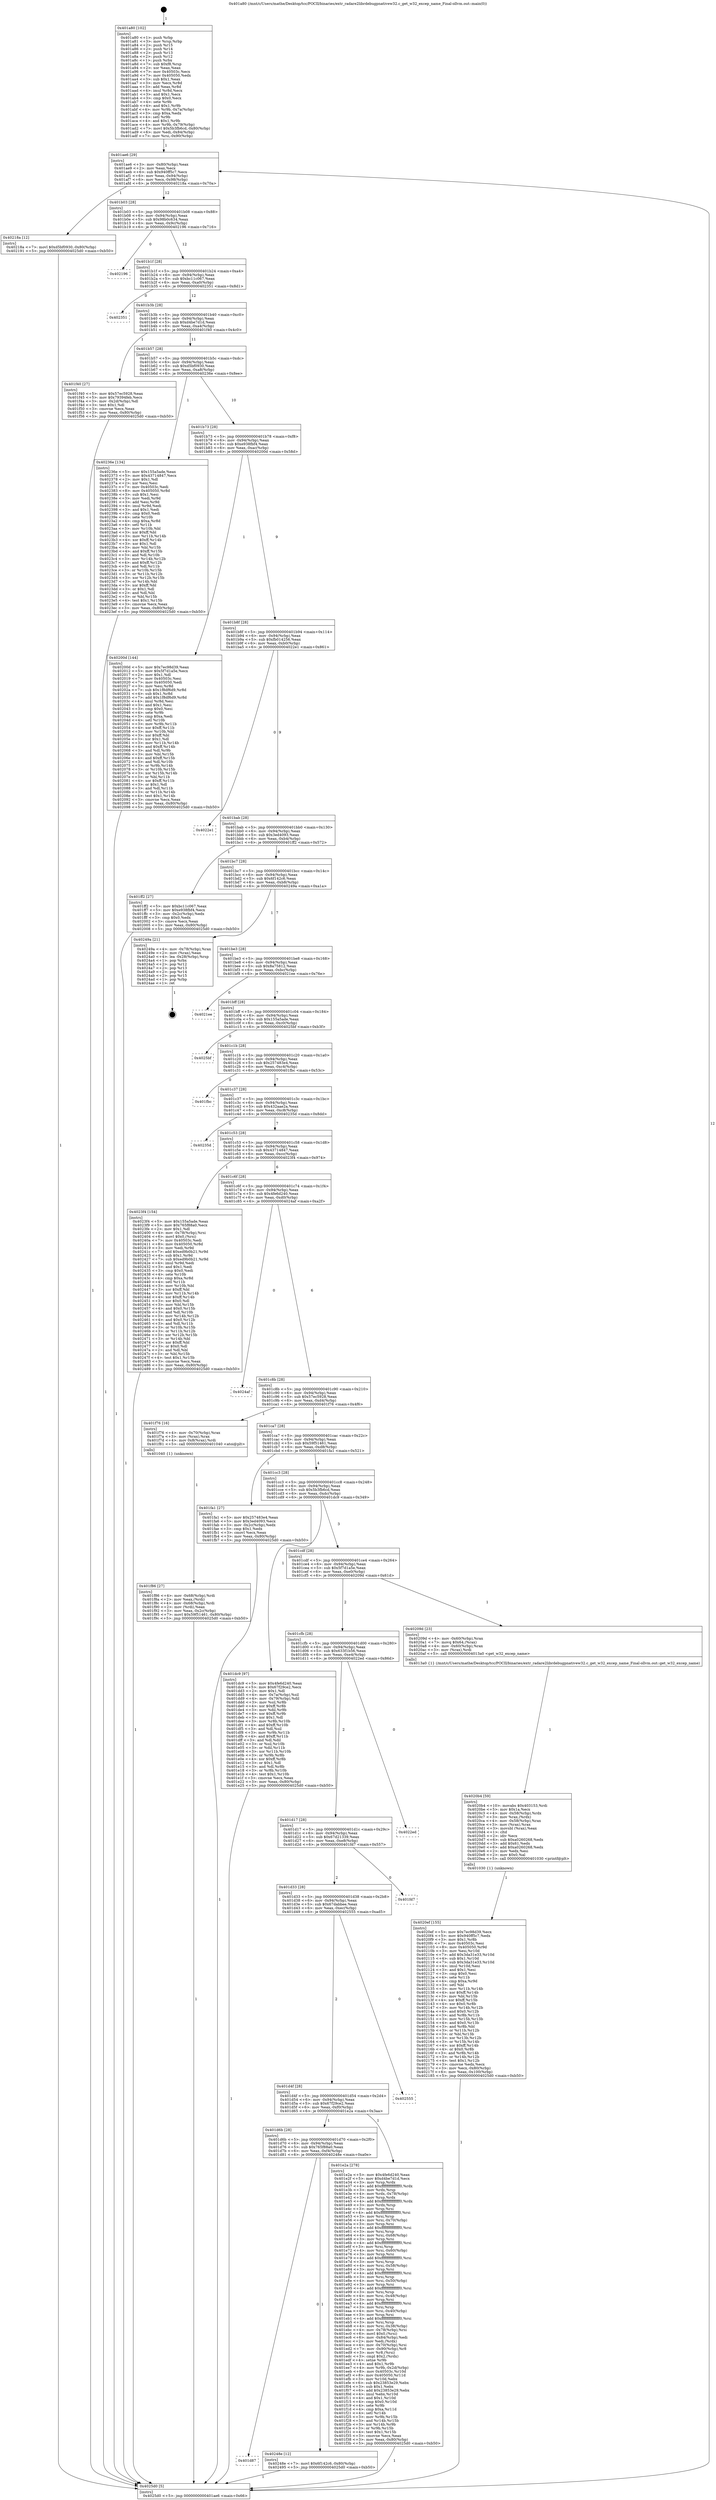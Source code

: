 digraph "0x401a80" {
  label = "0x401a80 (/mnt/c/Users/mathe/Desktop/tcc/POCII/binaries/extr_radare2librdebugpnativew32.c_get_w32_excep_name_Final-ollvm.out::main(0))"
  labelloc = "t"
  node[shape=record]

  Entry [label="",width=0.3,height=0.3,shape=circle,fillcolor=black,style=filled]
  "0x401ae6" [label="{
     0x401ae6 [29]\l
     | [instrs]\l
     &nbsp;&nbsp;0x401ae6 \<+3\>: mov -0x80(%rbp),%eax\l
     &nbsp;&nbsp;0x401ae9 \<+2\>: mov %eax,%ecx\l
     &nbsp;&nbsp;0x401aeb \<+6\>: sub $0x940ff5c7,%ecx\l
     &nbsp;&nbsp;0x401af1 \<+6\>: mov %eax,-0x94(%rbp)\l
     &nbsp;&nbsp;0x401af7 \<+6\>: mov %ecx,-0x98(%rbp)\l
     &nbsp;&nbsp;0x401afd \<+6\>: je 000000000040218a \<main+0x70a\>\l
  }"]
  "0x40218a" [label="{
     0x40218a [12]\l
     | [instrs]\l
     &nbsp;&nbsp;0x40218a \<+7\>: movl $0xd5bf0930,-0x80(%rbp)\l
     &nbsp;&nbsp;0x402191 \<+5\>: jmp 00000000004025d0 \<main+0xb50\>\l
  }"]
  "0x401b03" [label="{
     0x401b03 [28]\l
     | [instrs]\l
     &nbsp;&nbsp;0x401b03 \<+5\>: jmp 0000000000401b08 \<main+0x88\>\l
     &nbsp;&nbsp;0x401b08 \<+6\>: mov -0x94(%rbp),%eax\l
     &nbsp;&nbsp;0x401b0e \<+5\>: sub $0x98b0c634,%eax\l
     &nbsp;&nbsp;0x401b13 \<+6\>: mov %eax,-0x9c(%rbp)\l
     &nbsp;&nbsp;0x401b19 \<+6\>: je 0000000000402196 \<main+0x716\>\l
  }"]
  Exit [label="",width=0.3,height=0.3,shape=circle,fillcolor=black,style=filled,peripheries=2]
  "0x402196" [label="{
     0x402196\l
  }", style=dashed]
  "0x401b1f" [label="{
     0x401b1f [28]\l
     | [instrs]\l
     &nbsp;&nbsp;0x401b1f \<+5\>: jmp 0000000000401b24 \<main+0xa4\>\l
     &nbsp;&nbsp;0x401b24 \<+6\>: mov -0x94(%rbp),%eax\l
     &nbsp;&nbsp;0x401b2a \<+5\>: sub $0xbc11c067,%eax\l
     &nbsp;&nbsp;0x401b2f \<+6\>: mov %eax,-0xa0(%rbp)\l
     &nbsp;&nbsp;0x401b35 \<+6\>: je 0000000000402351 \<main+0x8d1\>\l
  }"]
  "0x401d87" [label="{
     0x401d87\l
  }", style=dashed]
  "0x402351" [label="{
     0x402351\l
  }", style=dashed]
  "0x401b3b" [label="{
     0x401b3b [28]\l
     | [instrs]\l
     &nbsp;&nbsp;0x401b3b \<+5\>: jmp 0000000000401b40 \<main+0xc0\>\l
     &nbsp;&nbsp;0x401b40 \<+6\>: mov -0x94(%rbp),%eax\l
     &nbsp;&nbsp;0x401b46 \<+5\>: sub $0xd4be7d1d,%eax\l
     &nbsp;&nbsp;0x401b4b \<+6\>: mov %eax,-0xa4(%rbp)\l
     &nbsp;&nbsp;0x401b51 \<+6\>: je 0000000000401f40 \<main+0x4c0\>\l
  }"]
  "0x40248e" [label="{
     0x40248e [12]\l
     | [instrs]\l
     &nbsp;&nbsp;0x40248e \<+7\>: movl $0x6f142c6,-0x80(%rbp)\l
     &nbsp;&nbsp;0x402495 \<+5\>: jmp 00000000004025d0 \<main+0xb50\>\l
  }"]
  "0x401f40" [label="{
     0x401f40 [27]\l
     | [instrs]\l
     &nbsp;&nbsp;0x401f40 \<+5\>: mov $0x57ec5928,%eax\l
     &nbsp;&nbsp;0x401f45 \<+5\>: mov $0x79394feb,%ecx\l
     &nbsp;&nbsp;0x401f4a \<+3\>: mov -0x2d(%rbp),%dl\l
     &nbsp;&nbsp;0x401f4d \<+3\>: test $0x1,%dl\l
     &nbsp;&nbsp;0x401f50 \<+3\>: cmovne %ecx,%eax\l
     &nbsp;&nbsp;0x401f53 \<+3\>: mov %eax,-0x80(%rbp)\l
     &nbsp;&nbsp;0x401f56 \<+5\>: jmp 00000000004025d0 \<main+0xb50\>\l
  }"]
  "0x401b57" [label="{
     0x401b57 [28]\l
     | [instrs]\l
     &nbsp;&nbsp;0x401b57 \<+5\>: jmp 0000000000401b5c \<main+0xdc\>\l
     &nbsp;&nbsp;0x401b5c \<+6\>: mov -0x94(%rbp),%eax\l
     &nbsp;&nbsp;0x401b62 \<+5\>: sub $0xd5bf0930,%eax\l
     &nbsp;&nbsp;0x401b67 \<+6\>: mov %eax,-0xa8(%rbp)\l
     &nbsp;&nbsp;0x401b6d \<+6\>: je 000000000040236e \<main+0x8ee\>\l
  }"]
  "0x4020ef" [label="{
     0x4020ef [155]\l
     | [instrs]\l
     &nbsp;&nbsp;0x4020ef \<+5\>: mov $0x7ec98d39,%ecx\l
     &nbsp;&nbsp;0x4020f4 \<+5\>: mov $0x940ff5c7,%edx\l
     &nbsp;&nbsp;0x4020f9 \<+3\>: mov $0x1,%r8b\l
     &nbsp;&nbsp;0x4020fc \<+7\>: mov 0x40503c,%esi\l
     &nbsp;&nbsp;0x402103 \<+8\>: mov 0x405050,%r9d\l
     &nbsp;&nbsp;0x40210b \<+3\>: mov %esi,%r10d\l
     &nbsp;&nbsp;0x40210e \<+7\>: add $0x3da31e33,%r10d\l
     &nbsp;&nbsp;0x402115 \<+4\>: sub $0x1,%r10d\l
     &nbsp;&nbsp;0x402119 \<+7\>: sub $0x3da31e33,%r10d\l
     &nbsp;&nbsp;0x402120 \<+4\>: imul %r10d,%esi\l
     &nbsp;&nbsp;0x402124 \<+3\>: and $0x1,%esi\l
     &nbsp;&nbsp;0x402127 \<+3\>: cmp $0x0,%esi\l
     &nbsp;&nbsp;0x40212a \<+4\>: sete %r11b\l
     &nbsp;&nbsp;0x40212e \<+4\>: cmp $0xa,%r9d\l
     &nbsp;&nbsp;0x402132 \<+3\>: setl %bl\l
     &nbsp;&nbsp;0x402135 \<+3\>: mov %r11b,%r14b\l
     &nbsp;&nbsp;0x402138 \<+4\>: xor $0xff,%r14b\l
     &nbsp;&nbsp;0x40213c \<+3\>: mov %bl,%r15b\l
     &nbsp;&nbsp;0x40213f \<+4\>: xor $0xff,%r15b\l
     &nbsp;&nbsp;0x402143 \<+4\>: xor $0x0,%r8b\l
     &nbsp;&nbsp;0x402147 \<+3\>: mov %r14b,%r12b\l
     &nbsp;&nbsp;0x40214a \<+4\>: and $0x0,%r12b\l
     &nbsp;&nbsp;0x40214e \<+3\>: and %r8b,%r11b\l
     &nbsp;&nbsp;0x402151 \<+3\>: mov %r15b,%r13b\l
     &nbsp;&nbsp;0x402154 \<+4\>: and $0x0,%r13b\l
     &nbsp;&nbsp;0x402158 \<+3\>: and %r8b,%bl\l
     &nbsp;&nbsp;0x40215b \<+3\>: or %r11b,%r12b\l
     &nbsp;&nbsp;0x40215e \<+3\>: or %bl,%r13b\l
     &nbsp;&nbsp;0x402161 \<+3\>: xor %r13b,%r12b\l
     &nbsp;&nbsp;0x402164 \<+3\>: or %r15b,%r14b\l
     &nbsp;&nbsp;0x402167 \<+4\>: xor $0xff,%r14b\l
     &nbsp;&nbsp;0x40216b \<+4\>: or $0x0,%r8b\l
     &nbsp;&nbsp;0x40216f \<+3\>: and %r8b,%r14b\l
     &nbsp;&nbsp;0x402172 \<+3\>: or %r14b,%r12b\l
     &nbsp;&nbsp;0x402175 \<+4\>: test $0x1,%r12b\l
     &nbsp;&nbsp;0x402179 \<+3\>: cmovne %edx,%ecx\l
     &nbsp;&nbsp;0x40217c \<+3\>: mov %ecx,-0x80(%rbp)\l
     &nbsp;&nbsp;0x40217f \<+6\>: mov %eax,-0x100(%rbp)\l
     &nbsp;&nbsp;0x402185 \<+5\>: jmp 00000000004025d0 \<main+0xb50\>\l
  }"]
  "0x40236e" [label="{
     0x40236e [134]\l
     | [instrs]\l
     &nbsp;&nbsp;0x40236e \<+5\>: mov $0x155a5ade,%eax\l
     &nbsp;&nbsp;0x402373 \<+5\>: mov $0x43714847,%ecx\l
     &nbsp;&nbsp;0x402378 \<+2\>: mov $0x1,%dl\l
     &nbsp;&nbsp;0x40237a \<+2\>: xor %esi,%esi\l
     &nbsp;&nbsp;0x40237c \<+7\>: mov 0x40503c,%edi\l
     &nbsp;&nbsp;0x402383 \<+8\>: mov 0x405050,%r8d\l
     &nbsp;&nbsp;0x40238b \<+3\>: sub $0x1,%esi\l
     &nbsp;&nbsp;0x40238e \<+3\>: mov %edi,%r9d\l
     &nbsp;&nbsp;0x402391 \<+3\>: add %esi,%r9d\l
     &nbsp;&nbsp;0x402394 \<+4\>: imul %r9d,%edi\l
     &nbsp;&nbsp;0x402398 \<+3\>: and $0x1,%edi\l
     &nbsp;&nbsp;0x40239b \<+3\>: cmp $0x0,%edi\l
     &nbsp;&nbsp;0x40239e \<+4\>: sete %r10b\l
     &nbsp;&nbsp;0x4023a2 \<+4\>: cmp $0xa,%r8d\l
     &nbsp;&nbsp;0x4023a6 \<+4\>: setl %r11b\l
     &nbsp;&nbsp;0x4023aa \<+3\>: mov %r10b,%bl\l
     &nbsp;&nbsp;0x4023ad \<+3\>: xor $0xff,%bl\l
     &nbsp;&nbsp;0x4023b0 \<+3\>: mov %r11b,%r14b\l
     &nbsp;&nbsp;0x4023b3 \<+4\>: xor $0xff,%r14b\l
     &nbsp;&nbsp;0x4023b7 \<+3\>: xor $0x1,%dl\l
     &nbsp;&nbsp;0x4023ba \<+3\>: mov %bl,%r15b\l
     &nbsp;&nbsp;0x4023bd \<+4\>: and $0xff,%r15b\l
     &nbsp;&nbsp;0x4023c1 \<+3\>: and %dl,%r10b\l
     &nbsp;&nbsp;0x4023c4 \<+3\>: mov %r14b,%r12b\l
     &nbsp;&nbsp;0x4023c7 \<+4\>: and $0xff,%r12b\l
     &nbsp;&nbsp;0x4023cb \<+3\>: and %dl,%r11b\l
     &nbsp;&nbsp;0x4023ce \<+3\>: or %r10b,%r15b\l
     &nbsp;&nbsp;0x4023d1 \<+3\>: or %r11b,%r12b\l
     &nbsp;&nbsp;0x4023d4 \<+3\>: xor %r12b,%r15b\l
     &nbsp;&nbsp;0x4023d7 \<+3\>: or %r14b,%bl\l
     &nbsp;&nbsp;0x4023da \<+3\>: xor $0xff,%bl\l
     &nbsp;&nbsp;0x4023dd \<+3\>: or $0x1,%dl\l
     &nbsp;&nbsp;0x4023e0 \<+2\>: and %dl,%bl\l
     &nbsp;&nbsp;0x4023e2 \<+3\>: or %bl,%r15b\l
     &nbsp;&nbsp;0x4023e5 \<+4\>: test $0x1,%r15b\l
     &nbsp;&nbsp;0x4023e9 \<+3\>: cmovne %ecx,%eax\l
     &nbsp;&nbsp;0x4023ec \<+3\>: mov %eax,-0x80(%rbp)\l
     &nbsp;&nbsp;0x4023ef \<+5\>: jmp 00000000004025d0 \<main+0xb50\>\l
  }"]
  "0x401b73" [label="{
     0x401b73 [28]\l
     | [instrs]\l
     &nbsp;&nbsp;0x401b73 \<+5\>: jmp 0000000000401b78 \<main+0xf8\>\l
     &nbsp;&nbsp;0x401b78 \<+6\>: mov -0x94(%rbp),%eax\l
     &nbsp;&nbsp;0x401b7e \<+5\>: sub $0xe938fbf4,%eax\l
     &nbsp;&nbsp;0x401b83 \<+6\>: mov %eax,-0xac(%rbp)\l
     &nbsp;&nbsp;0x401b89 \<+6\>: je 000000000040200d \<main+0x58d\>\l
  }"]
  "0x4020b4" [label="{
     0x4020b4 [59]\l
     | [instrs]\l
     &nbsp;&nbsp;0x4020b4 \<+10\>: movabs $0x403153,%rdi\l
     &nbsp;&nbsp;0x4020be \<+5\>: mov $0x1a,%ecx\l
     &nbsp;&nbsp;0x4020c3 \<+4\>: mov -0x58(%rbp),%rdx\l
     &nbsp;&nbsp;0x4020c7 \<+3\>: mov %rax,(%rdx)\l
     &nbsp;&nbsp;0x4020ca \<+4\>: mov -0x58(%rbp),%rax\l
     &nbsp;&nbsp;0x4020ce \<+3\>: mov (%rax),%rax\l
     &nbsp;&nbsp;0x4020d1 \<+3\>: movsbl (%rax),%eax\l
     &nbsp;&nbsp;0x4020d4 \<+1\>: cltd\l
     &nbsp;&nbsp;0x4020d5 \<+2\>: idiv %ecx\l
     &nbsp;&nbsp;0x4020d7 \<+6\>: sub $0xa0260268,%edx\l
     &nbsp;&nbsp;0x4020dd \<+3\>: add $0x61,%edx\l
     &nbsp;&nbsp;0x4020e0 \<+6\>: add $0xa0260268,%edx\l
     &nbsp;&nbsp;0x4020e6 \<+2\>: mov %edx,%esi\l
     &nbsp;&nbsp;0x4020e8 \<+2\>: mov $0x0,%al\l
     &nbsp;&nbsp;0x4020ea \<+5\>: call 0000000000401030 \<printf@plt\>\l
     | [calls]\l
     &nbsp;&nbsp;0x401030 \{1\} (unknown)\l
  }"]
  "0x40200d" [label="{
     0x40200d [144]\l
     | [instrs]\l
     &nbsp;&nbsp;0x40200d \<+5\>: mov $0x7ec98d39,%eax\l
     &nbsp;&nbsp;0x402012 \<+5\>: mov $0x5f7d1a5e,%ecx\l
     &nbsp;&nbsp;0x402017 \<+2\>: mov $0x1,%dl\l
     &nbsp;&nbsp;0x402019 \<+7\>: mov 0x40503c,%esi\l
     &nbsp;&nbsp;0x402020 \<+7\>: mov 0x405050,%edi\l
     &nbsp;&nbsp;0x402027 \<+3\>: mov %esi,%r8d\l
     &nbsp;&nbsp;0x40202a \<+7\>: sub $0x1f8df6d9,%r8d\l
     &nbsp;&nbsp;0x402031 \<+4\>: sub $0x1,%r8d\l
     &nbsp;&nbsp;0x402035 \<+7\>: add $0x1f8df6d9,%r8d\l
     &nbsp;&nbsp;0x40203c \<+4\>: imul %r8d,%esi\l
     &nbsp;&nbsp;0x402040 \<+3\>: and $0x1,%esi\l
     &nbsp;&nbsp;0x402043 \<+3\>: cmp $0x0,%esi\l
     &nbsp;&nbsp;0x402046 \<+4\>: sete %r9b\l
     &nbsp;&nbsp;0x40204a \<+3\>: cmp $0xa,%edi\l
     &nbsp;&nbsp;0x40204d \<+4\>: setl %r10b\l
     &nbsp;&nbsp;0x402051 \<+3\>: mov %r9b,%r11b\l
     &nbsp;&nbsp;0x402054 \<+4\>: xor $0xff,%r11b\l
     &nbsp;&nbsp;0x402058 \<+3\>: mov %r10b,%bl\l
     &nbsp;&nbsp;0x40205b \<+3\>: xor $0xff,%bl\l
     &nbsp;&nbsp;0x40205e \<+3\>: xor $0x1,%dl\l
     &nbsp;&nbsp;0x402061 \<+3\>: mov %r11b,%r14b\l
     &nbsp;&nbsp;0x402064 \<+4\>: and $0xff,%r14b\l
     &nbsp;&nbsp;0x402068 \<+3\>: and %dl,%r9b\l
     &nbsp;&nbsp;0x40206b \<+3\>: mov %bl,%r15b\l
     &nbsp;&nbsp;0x40206e \<+4\>: and $0xff,%r15b\l
     &nbsp;&nbsp;0x402072 \<+3\>: and %dl,%r10b\l
     &nbsp;&nbsp;0x402075 \<+3\>: or %r9b,%r14b\l
     &nbsp;&nbsp;0x402078 \<+3\>: or %r10b,%r15b\l
     &nbsp;&nbsp;0x40207b \<+3\>: xor %r15b,%r14b\l
     &nbsp;&nbsp;0x40207e \<+3\>: or %bl,%r11b\l
     &nbsp;&nbsp;0x402081 \<+4\>: xor $0xff,%r11b\l
     &nbsp;&nbsp;0x402085 \<+3\>: or $0x1,%dl\l
     &nbsp;&nbsp;0x402088 \<+3\>: and %dl,%r11b\l
     &nbsp;&nbsp;0x40208b \<+3\>: or %r11b,%r14b\l
     &nbsp;&nbsp;0x40208e \<+4\>: test $0x1,%r14b\l
     &nbsp;&nbsp;0x402092 \<+3\>: cmovne %ecx,%eax\l
     &nbsp;&nbsp;0x402095 \<+3\>: mov %eax,-0x80(%rbp)\l
     &nbsp;&nbsp;0x402098 \<+5\>: jmp 00000000004025d0 \<main+0xb50\>\l
  }"]
  "0x401b8f" [label="{
     0x401b8f [28]\l
     | [instrs]\l
     &nbsp;&nbsp;0x401b8f \<+5\>: jmp 0000000000401b94 \<main+0x114\>\l
     &nbsp;&nbsp;0x401b94 \<+6\>: mov -0x94(%rbp),%eax\l
     &nbsp;&nbsp;0x401b9a \<+5\>: sub $0xfb014256,%eax\l
     &nbsp;&nbsp;0x401b9f \<+6\>: mov %eax,-0xb0(%rbp)\l
     &nbsp;&nbsp;0x401ba5 \<+6\>: je 00000000004022e1 \<main+0x861\>\l
  }"]
  "0x401f86" [label="{
     0x401f86 [27]\l
     | [instrs]\l
     &nbsp;&nbsp;0x401f86 \<+4\>: mov -0x68(%rbp),%rdi\l
     &nbsp;&nbsp;0x401f8a \<+2\>: mov %eax,(%rdi)\l
     &nbsp;&nbsp;0x401f8c \<+4\>: mov -0x68(%rbp),%rdi\l
     &nbsp;&nbsp;0x401f90 \<+2\>: mov (%rdi),%eax\l
     &nbsp;&nbsp;0x401f92 \<+3\>: mov %eax,-0x2c(%rbp)\l
     &nbsp;&nbsp;0x401f95 \<+7\>: movl $0x59f51461,-0x80(%rbp)\l
     &nbsp;&nbsp;0x401f9c \<+5\>: jmp 00000000004025d0 \<main+0xb50\>\l
  }"]
  "0x4022e1" [label="{
     0x4022e1\l
  }", style=dashed]
  "0x401bab" [label="{
     0x401bab [28]\l
     | [instrs]\l
     &nbsp;&nbsp;0x401bab \<+5\>: jmp 0000000000401bb0 \<main+0x130\>\l
     &nbsp;&nbsp;0x401bb0 \<+6\>: mov -0x94(%rbp),%eax\l
     &nbsp;&nbsp;0x401bb6 \<+5\>: sub $0x3ed4093,%eax\l
     &nbsp;&nbsp;0x401bbb \<+6\>: mov %eax,-0xb4(%rbp)\l
     &nbsp;&nbsp;0x401bc1 \<+6\>: je 0000000000401ff2 \<main+0x572\>\l
  }"]
  "0x401d6b" [label="{
     0x401d6b [28]\l
     | [instrs]\l
     &nbsp;&nbsp;0x401d6b \<+5\>: jmp 0000000000401d70 \<main+0x2f0\>\l
     &nbsp;&nbsp;0x401d70 \<+6\>: mov -0x94(%rbp),%eax\l
     &nbsp;&nbsp;0x401d76 \<+5\>: sub $0x765f88a0,%eax\l
     &nbsp;&nbsp;0x401d7b \<+6\>: mov %eax,-0xf4(%rbp)\l
     &nbsp;&nbsp;0x401d81 \<+6\>: je 000000000040248e \<main+0xa0e\>\l
  }"]
  "0x401ff2" [label="{
     0x401ff2 [27]\l
     | [instrs]\l
     &nbsp;&nbsp;0x401ff2 \<+5\>: mov $0xbc11c067,%eax\l
     &nbsp;&nbsp;0x401ff7 \<+5\>: mov $0xe938fbf4,%ecx\l
     &nbsp;&nbsp;0x401ffc \<+3\>: mov -0x2c(%rbp),%edx\l
     &nbsp;&nbsp;0x401fff \<+3\>: cmp $0x0,%edx\l
     &nbsp;&nbsp;0x402002 \<+3\>: cmove %ecx,%eax\l
     &nbsp;&nbsp;0x402005 \<+3\>: mov %eax,-0x80(%rbp)\l
     &nbsp;&nbsp;0x402008 \<+5\>: jmp 00000000004025d0 \<main+0xb50\>\l
  }"]
  "0x401bc7" [label="{
     0x401bc7 [28]\l
     | [instrs]\l
     &nbsp;&nbsp;0x401bc7 \<+5\>: jmp 0000000000401bcc \<main+0x14c\>\l
     &nbsp;&nbsp;0x401bcc \<+6\>: mov -0x94(%rbp),%eax\l
     &nbsp;&nbsp;0x401bd2 \<+5\>: sub $0x6f142c6,%eax\l
     &nbsp;&nbsp;0x401bd7 \<+6\>: mov %eax,-0xb8(%rbp)\l
     &nbsp;&nbsp;0x401bdd \<+6\>: je 000000000040249a \<main+0xa1a\>\l
  }"]
  "0x401e2a" [label="{
     0x401e2a [278]\l
     | [instrs]\l
     &nbsp;&nbsp;0x401e2a \<+5\>: mov $0x4fe6d240,%eax\l
     &nbsp;&nbsp;0x401e2f \<+5\>: mov $0xd4be7d1d,%ecx\l
     &nbsp;&nbsp;0x401e34 \<+3\>: mov %rsp,%rdx\l
     &nbsp;&nbsp;0x401e37 \<+4\>: add $0xfffffffffffffff0,%rdx\l
     &nbsp;&nbsp;0x401e3b \<+3\>: mov %rdx,%rsp\l
     &nbsp;&nbsp;0x401e3e \<+4\>: mov %rdx,-0x78(%rbp)\l
     &nbsp;&nbsp;0x401e42 \<+3\>: mov %rsp,%rdx\l
     &nbsp;&nbsp;0x401e45 \<+4\>: add $0xfffffffffffffff0,%rdx\l
     &nbsp;&nbsp;0x401e49 \<+3\>: mov %rdx,%rsp\l
     &nbsp;&nbsp;0x401e4c \<+3\>: mov %rsp,%rsi\l
     &nbsp;&nbsp;0x401e4f \<+4\>: add $0xfffffffffffffff0,%rsi\l
     &nbsp;&nbsp;0x401e53 \<+3\>: mov %rsi,%rsp\l
     &nbsp;&nbsp;0x401e56 \<+4\>: mov %rsi,-0x70(%rbp)\l
     &nbsp;&nbsp;0x401e5a \<+3\>: mov %rsp,%rsi\l
     &nbsp;&nbsp;0x401e5d \<+4\>: add $0xfffffffffffffff0,%rsi\l
     &nbsp;&nbsp;0x401e61 \<+3\>: mov %rsi,%rsp\l
     &nbsp;&nbsp;0x401e64 \<+4\>: mov %rsi,-0x68(%rbp)\l
     &nbsp;&nbsp;0x401e68 \<+3\>: mov %rsp,%rsi\l
     &nbsp;&nbsp;0x401e6b \<+4\>: add $0xfffffffffffffff0,%rsi\l
     &nbsp;&nbsp;0x401e6f \<+3\>: mov %rsi,%rsp\l
     &nbsp;&nbsp;0x401e72 \<+4\>: mov %rsi,-0x60(%rbp)\l
     &nbsp;&nbsp;0x401e76 \<+3\>: mov %rsp,%rsi\l
     &nbsp;&nbsp;0x401e79 \<+4\>: add $0xfffffffffffffff0,%rsi\l
     &nbsp;&nbsp;0x401e7d \<+3\>: mov %rsi,%rsp\l
     &nbsp;&nbsp;0x401e80 \<+4\>: mov %rsi,-0x58(%rbp)\l
     &nbsp;&nbsp;0x401e84 \<+3\>: mov %rsp,%rsi\l
     &nbsp;&nbsp;0x401e87 \<+4\>: add $0xfffffffffffffff0,%rsi\l
     &nbsp;&nbsp;0x401e8b \<+3\>: mov %rsi,%rsp\l
     &nbsp;&nbsp;0x401e8e \<+4\>: mov %rsi,-0x50(%rbp)\l
     &nbsp;&nbsp;0x401e92 \<+3\>: mov %rsp,%rsi\l
     &nbsp;&nbsp;0x401e95 \<+4\>: add $0xfffffffffffffff0,%rsi\l
     &nbsp;&nbsp;0x401e99 \<+3\>: mov %rsi,%rsp\l
     &nbsp;&nbsp;0x401e9c \<+4\>: mov %rsi,-0x48(%rbp)\l
     &nbsp;&nbsp;0x401ea0 \<+3\>: mov %rsp,%rsi\l
     &nbsp;&nbsp;0x401ea3 \<+4\>: add $0xfffffffffffffff0,%rsi\l
     &nbsp;&nbsp;0x401ea7 \<+3\>: mov %rsi,%rsp\l
     &nbsp;&nbsp;0x401eaa \<+4\>: mov %rsi,-0x40(%rbp)\l
     &nbsp;&nbsp;0x401eae \<+3\>: mov %rsp,%rsi\l
     &nbsp;&nbsp;0x401eb1 \<+4\>: add $0xfffffffffffffff0,%rsi\l
     &nbsp;&nbsp;0x401eb5 \<+3\>: mov %rsi,%rsp\l
     &nbsp;&nbsp;0x401eb8 \<+4\>: mov %rsi,-0x38(%rbp)\l
     &nbsp;&nbsp;0x401ebc \<+4\>: mov -0x78(%rbp),%rsi\l
     &nbsp;&nbsp;0x401ec0 \<+6\>: movl $0x0,(%rsi)\l
     &nbsp;&nbsp;0x401ec6 \<+6\>: mov -0x84(%rbp),%edi\l
     &nbsp;&nbsp;0x401ecc \<+2\>: mov %edi,(%rdx)\l
     &nbsp;&nbsp;0x401ece \<+4\>: mov -0x70(%rbp),%rsi\l
     &nbsp;&nbsp;0x401ed2 \<+7\>: mov -0x90(%rbp),%r8\l
     &nbsp;&nbsp;0x401ed9 \<+3\>: mov %r8,(%rsi)\l
     &nbsp;&nbsp;0x401edc \<+3\>: cmpl $0x2,(%rdx)\l
     &nbsp;&nbsp;0x401edf \<+4\>: setne %r9b\l
     &nbsp;&nbsp;0x401ee3 \<+4\>: and $0x1,%r9b\l
     &nbsp;&nbsp;0x401ee7 \<+4\>: mov %r9b,-0x2d(%rbp)\l
     &nbsp;&nbsp;0x401eeb \<+8\>: mov 0x40503c,%r10d\l
     &nbsp;&nbsp;0x401ef3 \<+8\>: mov 0x405050,%r11d\l
     &nbsp;&nbsp;0x401efb \<+3\>: mov %r10d,%ebx\l
     &nbsp;&nbsp;0x401efe \<+6\>: sub $0x23853e29,%ebx\l
     &nbsp;&nbsp;0x401f04 \<+3\>: sub $0x1,%ebx\l
     &nbsp;&nbsp;0x401f07 \<+6\>: add $0x23853e29,%ebx\l
     &nbsp;&nbsp;0x401f0d \<+4\>: imul %ebx,%r10d\l
     &nbsp;&nbsp;0x401f11 \<+4\>: and $0x1,%r10d\l
     &nbsp;&nbsp;0x401f15 \<+4\>: cmp $0x0,%r10d\l
     &nbsp;&nbsp;0x401f19 \<+4\>: sete %r9b\l
     &nbsp;&nbsp;0x401f1d \<+4\>: cmp $0xa,%r11d\l
     &nbsp;&nbsp;0x401f21 \<+4\>: setl %r14b\l
     &nbsp;&nbsp;0x401f25 \<+3\>: mov %r9b,%r15b\l
     &nbsp;&nbsp;0x401f28 \<+3\>: and %r14b,%r15b\l
     &nbsp;&nbsp;0x401f2b \<+3\>: xor %r14b,%r9b\l
     &nbsp;&nbsp;0x401f2e \<+3\>: or %r9b,%r15b\l
     &nbsp;&nbsp;0x401f31 \<+4\>: test $0x1,%r15b\l
     &nbsp;&nbsp;0x401f35 \<+3\>: cmovne %ecx,%eax\l
     &nbsp;&nbsp;0x401f38 \<+3\>: mov %eax,-0x80(%rbp)\l
     &nbsp;&nbsp;0x401f3b \<+5\>: jmp 00000000004025d0 \<main+0xb50\>\l
  }"]
  "0x40249a" [label="{
     0x40249a [21]\l
     | [instrs]\l
     &nbsp;&nbsp;0x40249a \<+4\>: mov -0x78(%rbp),%rax\l
     &nbsp;&nbsp;0x40249e \<+2\>: mov (%rax),%eax\l
     &nbsp;&nbsp;0x4024a0 \<+4\>: lea -0x28(%rbp),%rsp\l
     &nbsp;&nbsp;0x4024a4 \<+1\>: pop %rbx\l
     &nbsp;&nbsp;0x4024a5 \<+2\>: pop %r12\l
     &nbsp;&nbsp;0x4024a7 \<+2\>: pop %r13\l
     &nbsp;&nbsp;0x4024a9 \<+2\>: pop %r14\l
     &nbsp;&nbsp;0x4024ab \<+2\>: pop %r15\l
     &nbsp;&nbsp;0x4024ad \<+1\>: pop %rbp\l
     &nbsp;&nbsp;0x4024ae \<+1\>: ret\l
  }"]
  "0x401be3" [label="{
     0x401be3 [28]\l
     | [instrs]\l
     &nbsp;&nbsp;0x401be3 \<+5\>: jmp 0000000000401be8 \<main+0x168\>\l
     &nbsp;&nbsp;0x401be8 \<+6\>: mov -0x94(%rbp),%eax\l
     &nbsp;&nbsp;0x401bee \<+5\>: sub $0x8a75812,%eax\l
     &nbsp;&nbsp;0x401bf3 \<+6\>: mov %eax,-0xbc(%rbp)\l
     &nbsp;&nbsp;0x401bf9 \<+6\>: je 00000000004021ee \<main+0x76e\>\l
  }"]
  "0x401d4f" [label="{
     0x401d4f [28]\l
     | [instrs]\l
     &nbsp;&nbsp;0x401d4f \<+5\>: jmp 0000000000401d54 \<main+0x2d4\>\l
     &nbsp;&nbsp;0x401d54 \<+6\>: mov -0x94(%rbp),%eax\l
     &nbsp;&nbsp;0x401d5a \<+5\>: sub $0x67f29ce2,%eax\l
     &nbsp;&nbsp;0x401d5f \<+6\>: mov %eax,-0xf0(%rbp)\l
     &nbsp;&nbsp;0x401d65 \<+6\>: je 0000000000401e2a \<main+0x3aa\>\l
  }"]
  "0x4021ee" [label="{
     0x4021ee\l
  }", style=dashed]
  "0x401bff" [label="{
     0x401bff [28]\l
     | [instrs]\l
     &nbsp;&nbsp;0x401bff \<+5\>: jmp 0000000000401c04 \<main+0x184\>\l
     &nbsp;&nbsp;0x401c04 \<+6\>: mov -0x94(%rbp),%eax\l
     &nbsp;&nbsp;0x401c0a \<+5\>: sub $0x155a5ade,%eax\l
     &nbsp;&nbsp;0x401c0f \<+6\>: mov %eax,-0xc0(%rbp)\l
     &nbsp;&nbsp;0x401c15 \<+6\>: je 00000000004025bf \<main+0xb3f\>\l
  }"]
  "0x402555" [label="{
     0x402555\l
  }", style=dashed]
  "0x4025bf" [label="{
     0x4025bf\l
  }", style=dashed]
  "0x401c1b" [label="{
     0x401c1b [28]\l
     | [instrs]\l
     &nbsp;&nbsp;0x401c1b \<+5\>: jmp 0000000000401c20 \<main+0x1a0\>\l
     &nbsp;&nbsp;0x401c20 \<+6\>: mov -0x94(%rbp),%eax\l
     &nbsp;&nbsp;0x401c26 \<+5\>: sub $0x257483e4,%eax\l
     &nbsp;&nbsp;0x401c2b \<+6\>: mov %eax,-0xc4(%rbp)\l
     &nbsp;&nbsp;0x401c31 \<+6\>: je 0000000000401fbc \<main+0x53c\>\l
  }"]
  "0x401d33" [label="{
     0x401d33 [28]\l
     | [instrs]\l
     &nbsp;&nbsp;0x401d33 \<+5\>: jmp 0000000000401d38 \<main+0x2b8\>\l
     &nbsp;&nbsp;0x401d38 \<+6\>: mov -0x94(%rbp),%eax\l
     &nbsp;&nbsp;0x401d3e \<+5\>: sub $0x67dabbee,%eax\l
     &nbsp;&nbsp;0x401d43 \<+6\>: mov %eax,-0xec(%rbp)\l
     &nbsp;&nbsp;0x401d49 \<+6\>: je 0000000000402555 \<main+0xad5\>\l
  }"]
  "0x401fbc" [label="{
     0x401fbc\l
  }", style=dashed]
  "0x401c37" [label="{
     0x401c37 [28]\l
     | [instrs]\l
     &nbsp;&nbsp;0x401c37 \<+5\>: jmp 0000000000401c3c \<main+0x1bc\>\l
     &nbsp;&nbsp;0x401c3c \<+6\>: mov -0x94(%rbp),%eax\l
     &nbsp;&nbsp;0x401c42 \<+5\>: sub $0x432aae2a,%eax\l
     &nbsp;&nbsp;0x401c47 \<+6\>: mov %eax,-0xc8(%rbp)\l
     &nbsp;&nbsp;0x401c4d \<+6\>: je 000000000040235d \<main+0x8dd\>\l
  }"]
  "0x401fd7" [label="{
     0x401fd7\l
  }", style=dashed]
  "0x40235d" [label="{
     0x40235d\l
  }", style=dashed]
  "0x401c53" [label="{
     0x401c53 [28]\l
     | [instrs]\l
     &nbsp;&nbsp;0x401c53 \<+5\>: jmp 0000000000401c58 \<main+0x1d8\>\l
     &nbsp;&nbsp;0x401c58 \<+6\>: mov -0x94(%rbp),%eax\l
     &nbsp;&nbsp;0x401c5e \<+5\>: sub $0x43714847,%eax\l
     &nbsp;&nbsp;0x401c63 \<+6\>: mov %eax,-0xcc(%rbp)\l
     &nbsp;&nbsp;0x401c69 \<+6\>: je 00000000004023f4 \<main+0x974\>\l
  }"]
  "0x401d17" [label="{
     0x401d17 [28]\l
     | [instrs]\l
     &nbsp;&nbsp;0x401d17 \<+5\>: jmp 0000000000401d1c \<main+0x29c\>\l
     &nbsp;&nbsp;0x401d1c \<+6\>: mov -0x94(%rbp),%eax\l
     &nbsp;&nbsp;0x401d22 \<+5\>: sub $0x67d21339,%eax\l
     &nbsp;&nbsp;0x401d27 \<+6\>: mov %eax,-0xe8(%rbp)\l
     &nbsp;&nbsp;0x401d2d \<+6\>: je 0000000000401fd7 \<main+0x557\>\l
  }"]
  "0x4023f4" [label="{
     0x4023f4 [154]\l
     | [instrs]\l
     &nbsp;&nbsp;0x4023f4 \<+5\>: mov $0x155a5ade,%eax\l
     &nbsp;&nbsp;0x4023f9 \<+5\>: mov $0x765f88a0,%ecx\l
     &nbsp;&nbsp;0x4023fe \<+2\>: mov $0x1,%dl\l
     &nbsp;&nbsp;0x402400 \<+4\>: mov -0x78(%rbp),%rsi\l
     &nbsp;&nbsp;0x402404 \<+6\>: movl $0x0,(%rsi)\l
     &nbsp;&nbsp;0x40240a \<+7\>: mov 0x40503c,%edi\l
     &nbsp;&nbsp;0x402411 \<+8\>: mov 0x405050,%r8d\l
     &nbsp;&nbsp;0x402419 \<+3\>: mov %edi,%r9d\l
     &nbsp;&nbsp;0x40241c \<+7\>: add $0xed9b0b21,%r9d\l
     &nbsp;&nbsp;0x402423 \<+4\>: sub $0x1,%r9d\l
     &nbsp;&nbsp;0x402427 \<+7\>: sub $0xed9b0b21,%r9d\l
     &nbsp;&nbsp;0x40242e \<+4\>: imul %r9d,%edi\l
     &nbsp;&nbsp;0x402432 \<+3\>: and $0x1,%edi\l
     &nbsp;&nbsp;0x402435 \<+3\>: cmp $0x0,%edi\l
     &nbsp;&nbsp;0x402438 \<+4\>: sete %r10b\l
     &nbsp;&nbsp;0x40243c \<+4\>: cmp $0xa,%r8d\l
     &nbsp;&nbsp;0x402440 \<+4\>: setl %r11b\l
     &nbsp;&nbsp;0x402444 \<+3\>: mov %r10b,%bl\l
     &nbsp;&nbsp;0x402447 \<+3\>: xor $0xff,%bl\l
     &nbsp;&nbsp;0x40244a \<+3\>: mov %r11b,%r14b\l
     &nbsp;&nbsp;0x40244d \<+4\>: xor $0xff,%r14b\l
     &nbsp;&nbsp;0x402451 \<+3\>: xor $0x0,%dl\l
     &nbsp;&nbsp;0x402454 \<+3\>: mov %bl,%r15b\l
     &nbsp;&nbsp;0x402457 \<+4\>: and $0x0,%r15b\l
     &nbsp;&nbsp;0x40245b \<+3\>: and %dl,%r10b\l
     &nbsp;&nbsp;0x40245e \<+3\>: mov %r14b,%r12b\l
     &nbsp;&nbsp;0x402461 \<+4\>: and $0x0,%r12b\l
     &nbsp;&nbsp;0x402465 \<+3\>: and %dl,%r11b\l
     &nbsp;&nbsp;0x402468 \<+3\>: or %r10b,%r15b\l
     &nbsp;&nbsp;0x40246b \<+3\>: or %r11b,%r12b\l
     &nbsp;&nbsp;0x40246e \<+3\>: xor %r12b,%r15b\l
     &nbsp;&nbsp;0x402471 \<+3\>: or %r14b,%bl\l
     &nbsp;&nbsp;0x402474 \<+3\>: xor $0xff,%bl\l
     &nbsp;&nbsp;0x402477 \<+3\>: or $0x0,%dl\l
     &nbsp;&nbsp;0x40247a \<+2\>: and %dl,%bl\l
     &nbsp;&nbsp;0x40247c \<+3\>: or %bl,%r15b\l
     &nbsp;&nbsp;0x40247f \<+4\>: test $0x1,%r15b\l
     &nbsp;&nbsp;0x402483 \<+3\>: cmovne %ecx,%eax\l
     &nbsp;&nbsp;0x402486 \<+3\>: mov %eax,-0x80(%rbp)\l
     &nbsp;&nbsp;0x402489 \<+5\>: jmp 00000000004025d0 \<main+0xb50\>\l
  }"]
  "0x401c6f" [label="{
     0x401c6f [28]\l
     | [instrs]\l
     &nbsp;&nbsp;0x401c6f \<+5\>: jmp 0000000000401c74 \<main+0x1f4\>\l
     &nbsp;&nbsp;0x401c74 \<+6\>: mov -0x94(%rbp),%eax\l
     &nbsp;&nbsp;0x401c7a \<+5\>: sub $0x4fe6d240,%eax\l
     &nbsp;&nbsp;0x401c7f \<+6\>: mov %eax,-0xd0(%rbp)\l
     &nbsp;&nbsp;0x401c85 \<+6\>: je 00000000004024af \<main+0xa2f\>\l
  }"]
  "0x4022ed" [label="{
     0x4022ed\l
  }", style=dashed]
  "0x4024af" [label="{
     0x4024af\l
  }", style=dashed]
  "0x401c8b" [label="{
     0x401c8b [28]\l
     | [instrs]\l
     &nbsp;&nbsp;0x401c8b \<+5\>: jmp 0000000000401c90 \<main+0x210\>\l
     &nbsp;&nbsp;0x401c90 \<+6\>: mov -0x94(%rbp),%eax\l
     &nbsp;&nbsp;0x401c96 \<+5\>: sub $0x57ec5928,%eax\l
     &nbsp;&nbsp;0x401c9b \<+6\>: mov %eax,-0xd4(%rbp)\l
     &nbsp;&nbsp;0x401ca1 \<+6\>: je 0000000000401f76 \<main+0x4f6\>\l
  }"]
  "0x401cfb" [label="{
     0x401cfb [28]\l
     | [instrs]\l
     &nbsp;&nbsp;0x401cfb \<+5\>: jmp 0000000000401d00 \<main+0x280\>\l
     &nbsp;&nbsp;0x401d00 \<+6\>: mov -0x94(%rbp),%eax\l
     &nbsp;&nbsp;0x401d06 \<+5\>: sub $0x633f1b56,%eax\l
     &nbsp;&nbsp;0x401d0b \<+6\>: mov %eax,-0xe4(%rbp)\l
     &nbsp;&nbsp;0x401d11 \<+6\>: je 00000000004022ed \<main+0x86d\>\l
  }"]
  "0x401f76" [label="{
     0x401f76 [16]\l
     | [instrs]\l
     &nbsp;&nbsp;0x401f76 \<+4\>: mov -0x70(%rbp),%rax\l
     &nbsp;&nbsp;0x401f7a \<+3\>: mov (%rax),%rax\l
     &nbsp;&nbsp;0x401f7d \<+4\>: mov 0x8(%rax),%rdi\l
     &nbsp;&nbsp;0x401f81 \<+5\>: call 0000000000401040 \<atoi@plt\>\l
     | [calls]\l
     &nbsp;&nbsp;0x401040 \{1\} (unknown)\l
  }"]
  "0x401ca7" [label="{
     0x401ca7 [28]\l
     | [instrs]\l
     &nbsp;&nbsp;0x401ca7 \<+5\>: jmp 0000000000401cac \<main+0x22c\>\l
     &nbsp;&nbsp;0x401cac \<+6\>: mov -0x94(%rbp),%eax\l
     &nbsp;&nbsp;0x401cb2 \<+5\>: sub $0x59f51461,%eax\l
     &nbsp;&nbsp;0x401cb7 \<+6\>: mov %eax,-0xd8(%rbp)\l
     &nbsp;&nbsp;0x401cbd \<+6\>: je 0000000000401fa1 \<main+0x521\>\l
  }"]
  "0x40209d" [label="{
     0x40209d [23]\l
     | [instrs]\l
     &nbsp;&nbsp;0x40209d \<+4\>: mov -0x60(%rbp),%rax\l
     &nbsp;&nbsp;0x4020a1 \<+7\>: movq $0x64,(%rax)\l
     &nbsp;&nbsp;0x4020a8 \<+4\>: mov -0x60(%rbp),%rax\l
     &nbsp;&nbsp;0x4020ac \<+3\>: mov (%rax),%rdi\l
     &nbsp;&nbsp;0x4020af \<+5\>: call 00000000004013a0 \<get_w32_excep_name\>\l
     | [calls]\l
     &nbsp;&nbsp;0x4013a0 \{1\} (/mnt/c/Users/mathe/Desktop/tcc/POCII/binaries/extr_radare2librdebugpnativew32.c_get_w32_excep_name_Final-ollvm.out::get_w32_excep_name)\l
  }"]
  "0x401fa1" [label="{
     0x401fa1 [27]\l
     | [instrs]\l
     &nbsp;&nbsp;0x401fa1 \<+5\>: mov $0x257483e4,%eax\l
     &nbsp;&nbsp;0x401fa6 \<+5\>: mov $0x3ed4093,%ecx\l
     &nbsp;&nbsp;0x401fab \<+3\>: mov -0x2c(%rbp),%edx\l
     &nbsp;&nbsp;0x401fae \<+3\>: cmp $0x1,%edx\l
     &nbsp;&nbsp;0x401fb1 \<+3\>: cmovl %ecx,%eax\l
     &nbsp;&nbsp;0x401fb4 \<+3\>: mov %eax,-0x80(%rbp)\l
     &nbsp;&nbsp;0x401fb7 \<+5\>: jmp 00000000004025d0 \<main+0xb50\>\l
  }"]
  "0x401cc3" [label="{
     0x401cc3 [28]\l
     | [instrs]\l
     &nbsp;&nbsp;0x401cc3 \<+5\>: jmp 0000000000401cc8 \<main+0x248\>\l
     &nbsp;&nbsp;0x401cc8 \<+6\>: mov -0x94(%rbp),%eax\l
     &nbsp;&nbsp;0x401cce \<+5\>: sub $0x5b3fb6cd,%eax\l
     &nbsp;&nbsp;0x401cd3 \<+6\>: mov %eax,-0xdc(%rbp)\l
     &nbsp;&nbsp;0x401cd9 \<+6\>: je 0000000000401dc9 \<main+0x349\>\l
  }"]
  "0x401a80" [label="{
     0x401a80 [102]\l
     | [instrs]\l
     &nbsp;&nbsp;0x401a80 \<+1\>: push %rbp\l
     &nbsp;&nbsp;0x401a81 \<+3\>: mov %rsp,%rbp\l
     &nbsp;&nbsp;0x401a84 \<+2\>: push %r15\l
     &nbsp;&nbsp;0x401a86 \<+2\>: push %r14\l
     &nbsp;&nbsp;0x401a88 \<+2\>: push %r13\l
     &nbsp;&nbsp;0x401a8a \<+2\>: push %r12\l
     &nbsp;&nbsp;0x401a8c \<+1\>: push %rbx\l
     &nbsp;&nbsp;0x401a8d \<+7\>: sub $0xf8,%rsp\l
     &nbsp;&nbsp;0x401a94 \<+2\>: xor %eax,%eax\l
     &nbsp;&nbsp;0x401a96 \<+7\>: mov 0x40503c,%ecx\l
     &nbsp;&nbsp;0x401a9d \<+7\>: mov 0x405050,%edx\l
     &nbsp;&nbsp;0x401aa4 \<+3\>: sub $0x1,%eax\l
     &nbsp;&nbsp;0x401aa7 \<+3\>: mov %ecx,%r8d\l
     &nbsp;&nbsp;0x401aaa \<+3\>: add %eax,%r8d\l
     &nbsp;&nbsp;0x401aad \<+4\>: imul %r8d,%ecx\l
     &nbsp;&nbsp;0x401ab1 \<+3\>: and $0x1,%ecx\l
     &nbsp;&nbsp;0x401ab4 \<+3\>: cmp $0x0,%ecx\l
     &nbsp;&nbsp;0x401ab7 \<+4\>: sete %r9b\l
     &nbsp;&nbsp;0x401abb \<+4\>: and $0x1,%r9b\l
     &nbsp;&nbsp;0x401abf \<+4\>: mov %r9b,-0x7a(%rbp)\l
     &nbsp;&nbsp;0x401ac3 \<+3\>: cmp $0xa,%edx\l
     &nbsp;&nbsp;0x401ac6 \<+4\>: setl %r9b\l
     &nbsp;&nbsp;0x401aca \<+4\>: and $0x1,%r9b\l
     &nbsp;&nbsp;0x401ace \<+4\>: mov %r9b,-0x79(%rbp)\l
     &nbsp;&nbsp;0x401ad2 \<+7\>: movl $0x5b3fb6cd,-0x80(%rbp)\l
     &nbsp;&nbsp;0x401ad9 \<+6\>: mov %edi,-0x84(%rbp)\l
     &nbsp;&nbsp;0x401adf \<+7\>: mov %rsi,-0x90(%rbp)\l
  }"]
  "0x401dc9" [label="{
     0x401dc9 [97]\l
     | [instrs]\l
     &nbsp;&nbsp;0x401dc9 \<+5\>: mov $0x4fe6d240,%eax\l
     &nbsp;&nbsp;0x401dce \<+5\>: mov $0x67f29ce2,%ecx\l
     &nbsp;&nbsp;0x401dd3 \<+2\>: mov $0x1,%dl\l
     &nbsp;&nbsp;0x401dd5 \<+4\>: mov -0x7a(%rbp),%sil\l
     &nbsp;&nbsp;0x401dd9 \<+4\>: mov -0x79(%rbp),%dil\l
     &nbsp;&nbsp;0x401ddd \<+3\>: mov %sil,%r8b\l
     &nbsp;&nbsp;0x401de0 \<+4\>: xor $0xff,%r8b\l
     &nbsp;&nbsp;0x401de4 \<+3\>: mov %dil,%r9b\l
     &nbsp;&nbsp;0x401de7 \<+4\>: xor $0xff,%r9b\l
     &nbsp;&nbsp;0x401deb \<+3\>: xor $0x1,%dl\l
     &nbsp;&nbsp;0x401dee \<+3\>: mov %r8b,%r10b\l
     &nbsp;&nbsp;0x401df1 \<+4\>: and $0xff,%r10b\l
     &nbsp;&nbsp;0x401df5 \<+3\>: and %dl,%sil\l
     &nbsp;&nbsp;0x401df8 \<+3\>: mov %r9b,%r11b\l
     &nbsp;&nbsp;0x401dfb \<+4\>: and $0xff,%r11b\l
     &nbsp;&nbsp;0x401dff \<+3\>: and %dl,%dil\l
     &nbsp;&nbsp;0x401e02 \<+3\>: or %sil,%r10b\l
     &nbsp;&nbsp;0x401e05 \<+3\>: or %dil,%r11b\l
     &nbsp;&nbsp;0x401e08 \<+3\>: xor %r11b,%r10b\l
     &nbsp;&nbsp;0x401e0b \<+3\>: or %r9b,%r8b\l
     &nbsp;&nbsp;0x401e0e \<+4\>: xor $0xff,%r8b\l
     &nbsp;&nbsp;0x401e12 \<+3\>: or $0x1,%dl\l
     &nbsp;&nbsp;0x401e15 \<+3\>: and %dl,%r8b\l
     &nbsp;&nbsp;0x401e18 \<+3\>: or %r8b,%r10b\l
     &nbsp;&nbsp;0x401e1b \<+4\>: test $0x1,%r10b\l
     &nbsp;&nbsp;0x401e1f \<+3\>: cmovne %ecx,%eax\l
     &nbsp;&nbsp;0x401e22 \<+3\>: mov %eax,-0x80(%rbp)\l
     &nbsp;&nbsp;0x401e25 \<+5\>: jmp 00000000004025d0 \<main+0xb50\>\l
  }"]
  "0x401cdf" [label="{
     0x401cdf [28]\l
     | [instrs]\l
     &nbsp;&nbsp;0x401cdf \<+5\>: jmp 0000000000401ce4 \<main+0x264\>\l
     &nbsp;&nbsp;0x401ce4 \<+6\>: mov -0x94(%rbp),%eax\l
     &nbsp;&nbsp;0x401cea \<+5\>: sub $0x5f7d1a5e,%eax\l
     &nbsp;&nbsp;0x401cef \<+6\>: mov %eax,-0xe0(%rbp)\l
     &nbsp;&nbsp;0x401cf5 \<+6\>: je 000000000040209d \<main+0x61d\>\l
  }"]
  "0x4025d0" [label="{
     0x4025d0 [5]\l
     | [instrs]\l
     &nbsp;&nbsp;0x4025d0 \<+5\>: jmp 0000000000401ae6 \<main+0x66\>\l
  }"]
  Entry -> "0x401a80" [label=" 1"]
  "0x401ae6" -> "0x40218a" [label=" 1"]
  "0x401ae6" -> "0x401b03" [label=" 12"]
  "0x40249a" -> Exit [label=" 1"]
  "0x401b03" -> "0x402196" [label=" 0"]
  "0x401b03" -> "0x401b1f" [label=" 12"]
  "0x40248e" -> "0x4025d0" [label=" 1"]
  "0x401b1f" -> "0x402351" [label=" 0"]
  "0x401b1f" -> "0x401b3b" [label=" 12"]
  "0x401d6b" -> "0x401d87" [label=" 0"]
  "0x401b3b" -> "0x401f40" [label=" 1"]
  "0x401b3b" -> "0x401b57" [label=" 11"]
  "0x401d6b" -> "0x40248e" [label=" 1"]
  "0x401b57" -> "0x40236e" [label=" 1"]
  "0x401b57" -> "0x401b73" [label=" 10"]
  "0x4023f4" -> "0x4025d0" [label=" 1"]
  "0x401b73" -> "0x40200d" [label=" 1"]
  "0x401b73" -> "0x401b8f" [label=" 9"]
  "0x40236e" -> "0x4025d0" [label=" 1"]
  "0x401b8f" -> "0x4022e1" [label=" 0"]
  "0x401b8f" -> "0x401bab" [label=" 9"]
  "0x40218a" -> "0x4025d0" [label=" 1"]
  "0x401bab" -> "0x401ff2" [label=" 1"]
  "0x401bab" -> "0x401bc7" [label=" 8"]
  "0x4020b4" -> "0x4020ef" [label=" 1"]
  "0x401bc7" -> "0x40249a" [label=" 1"]
  "0x401bc7" -> "0x401be3" [label=" 7"]
  "0x40209d" -> "0x4020b4" [label=" 1"]
  "0x401be3" -> "0x4021ee" [label=" 0"]
  "0x401be3" -> "0x401bff" [label=" 7"]
  "0x401ff2" -> "0x4025d0" [label=" 1"]
  "0x401bff" -> "0x4025bf" [label=" 0"]
  "0x401bff" -> "0x401c1b" [label=" 7"]
  "0x401fa1" -> "0x4025d0" [label=" 1"]
  "0x401c1b" -> "0x401fbc" [label=" 0"]
  "0x401c1b" -> "0x401c37" [label=" 7"]
  "0x401f76" -> "0x401f86" [label=" 1"]
  "0x401c37" -> "0x40235d" [label=" 0"]
  "0x401c37" -> "0x401c53" [label=" 7"]
  "0x401f40" -> "0x4025d0" [label=" 1"]
  "0x401c53" -> "0x4023f4" [label=" 1"]
  "0x401c53" -> "0x401c6f" [label=" 6"]
  "0x4020ef" -> "0x4025d0" [label=" 1"]
  "0x401c6f" -> "0x4024af" [label=" 0"]
  "0x401c6f" -> "0x401c8b" [label=" 6"]
  "0x401d4f" -> "0x401d6b" [label=" 1"]
  "0x401c8b" -> "0x401f76" [label=" 1"]
  "0x401c8b" -> "0x401ca7" [label=" 5"]
  "0x40200d" -> "0x4025d0" [label=" 1"]
  "0x401ca7" -> "0x401fa1" [label=" 1"]
  "0x401ca7" -> "0x401cc3" [label=" 4"]
  "0x401d33" -> "0x401d4f" [label=" 2"]
  "0x401cc3" -> "0x401dc9" [label=" 1"]
  "0x401cc3" -> "0x401cdf" [label=" 3"]
  "0x401dc9" -> "0x4025d0" [label=" 1"]
  "0x401a80" -> "0x401ae6" [label=" 1"]
  "0x4025d0" -> "0x401ae6" [label=" 12"]
  "0x401d33" -> "0x402555" [label=" 0"]
  "0x401cdf" -> "0x40209d" [label=" 1"]
  "0x401cdf" -> "0x401cfb" [label=" 2"]
  "0x401d4f" -> "0x401e2a" [label=" 1"]
  "0x401cfb" -> "0x4022ed" [label=" 0"]
  "0x401cfb" -> "0x401d17" [label=" 2"]
  "0x401e2a" -> "0x4025d0" [label=" 1"]
  "0x401d17" -> "0x401fd7" [label=" 0"]
  "0x401d17" -> "0x401d33" [label=" 2"]
  "0x401f86" -> "0x4025d0" [label=" 1"]
}
